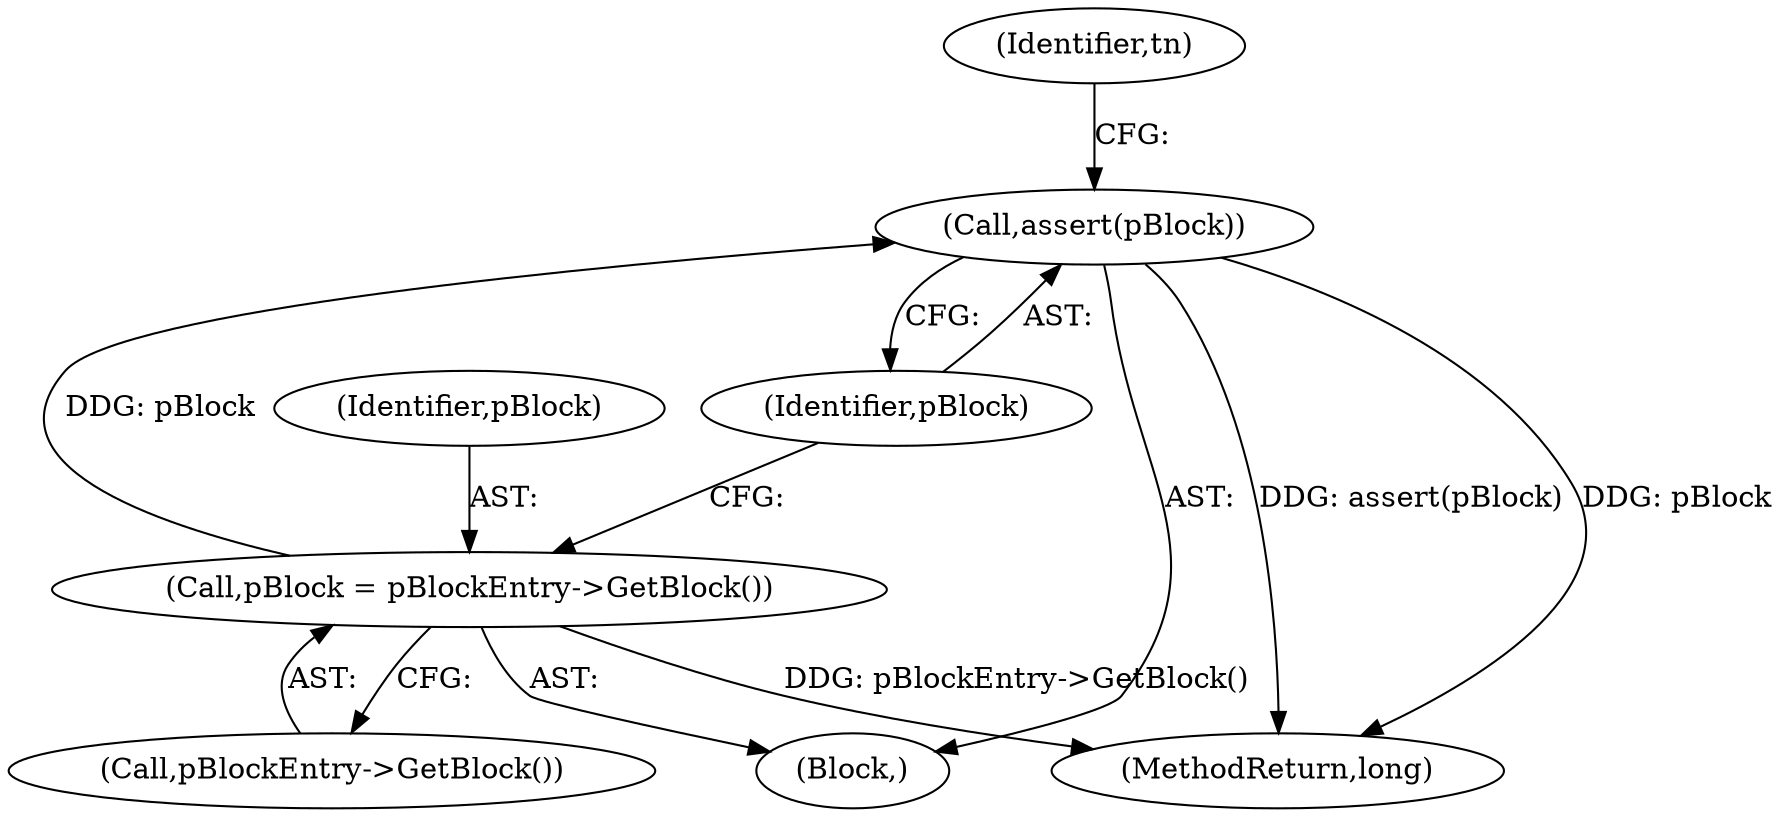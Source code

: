 digraph "0_Android_cc274e2abe8b2a6698a5c47d8aa4bb45f1f9538d_17@API" {
"1000172" [label="(Call,assert(pBlock))"];
"1000169" [label="(Call,pBlock = pBlockEntry->GetBlock())"];
"1000169" [label="(Call,pBlock = pBlockEntry->GetBlock())"];
"1000170" [label="(Identifier,pBlock)"];
"1000171" [label="(Call,pBlockEntry->GetBlock())"];
"1000173" [label="(Identifier,pBlock)"];
"1000172" [label="(Call,assert(pBlock))"];
"1000168" [label="(Block,)"];
"1000225" [label="(MethodReturn,long)"];
"1000176" [label="(Identifier,tn)"];
"1000172" -> "1000168"  [label="AST: "];
"1000172" -> "1000173"  [label="CFG: "];
"1000173" -> "1000172"  [label="AST: "];
"1000176" -> "1000172"  [label="CFG: "];
"1000172" -> "1000225"  [label="DDG: assert(pBlock)"];
"1000172" -> "1000225"  [label="DDG: pBlock"];
"1000169" -> "1000172"  [label="DDG: pBlock"];
"1000169" -> "1000168"  [label="AST: "];
"1000169" -> "1000171"  [label="CFG: "];
"1000170" -> "1000169"  [label="AST: "];
"1000171" -> "1000169"  [label="AST: "];
"1000173" -> "1000169"  [label="CFG: "];
"1000169" -> "1000225"  [label="DDG: pBlockEntry->GetBlock()"];
}
